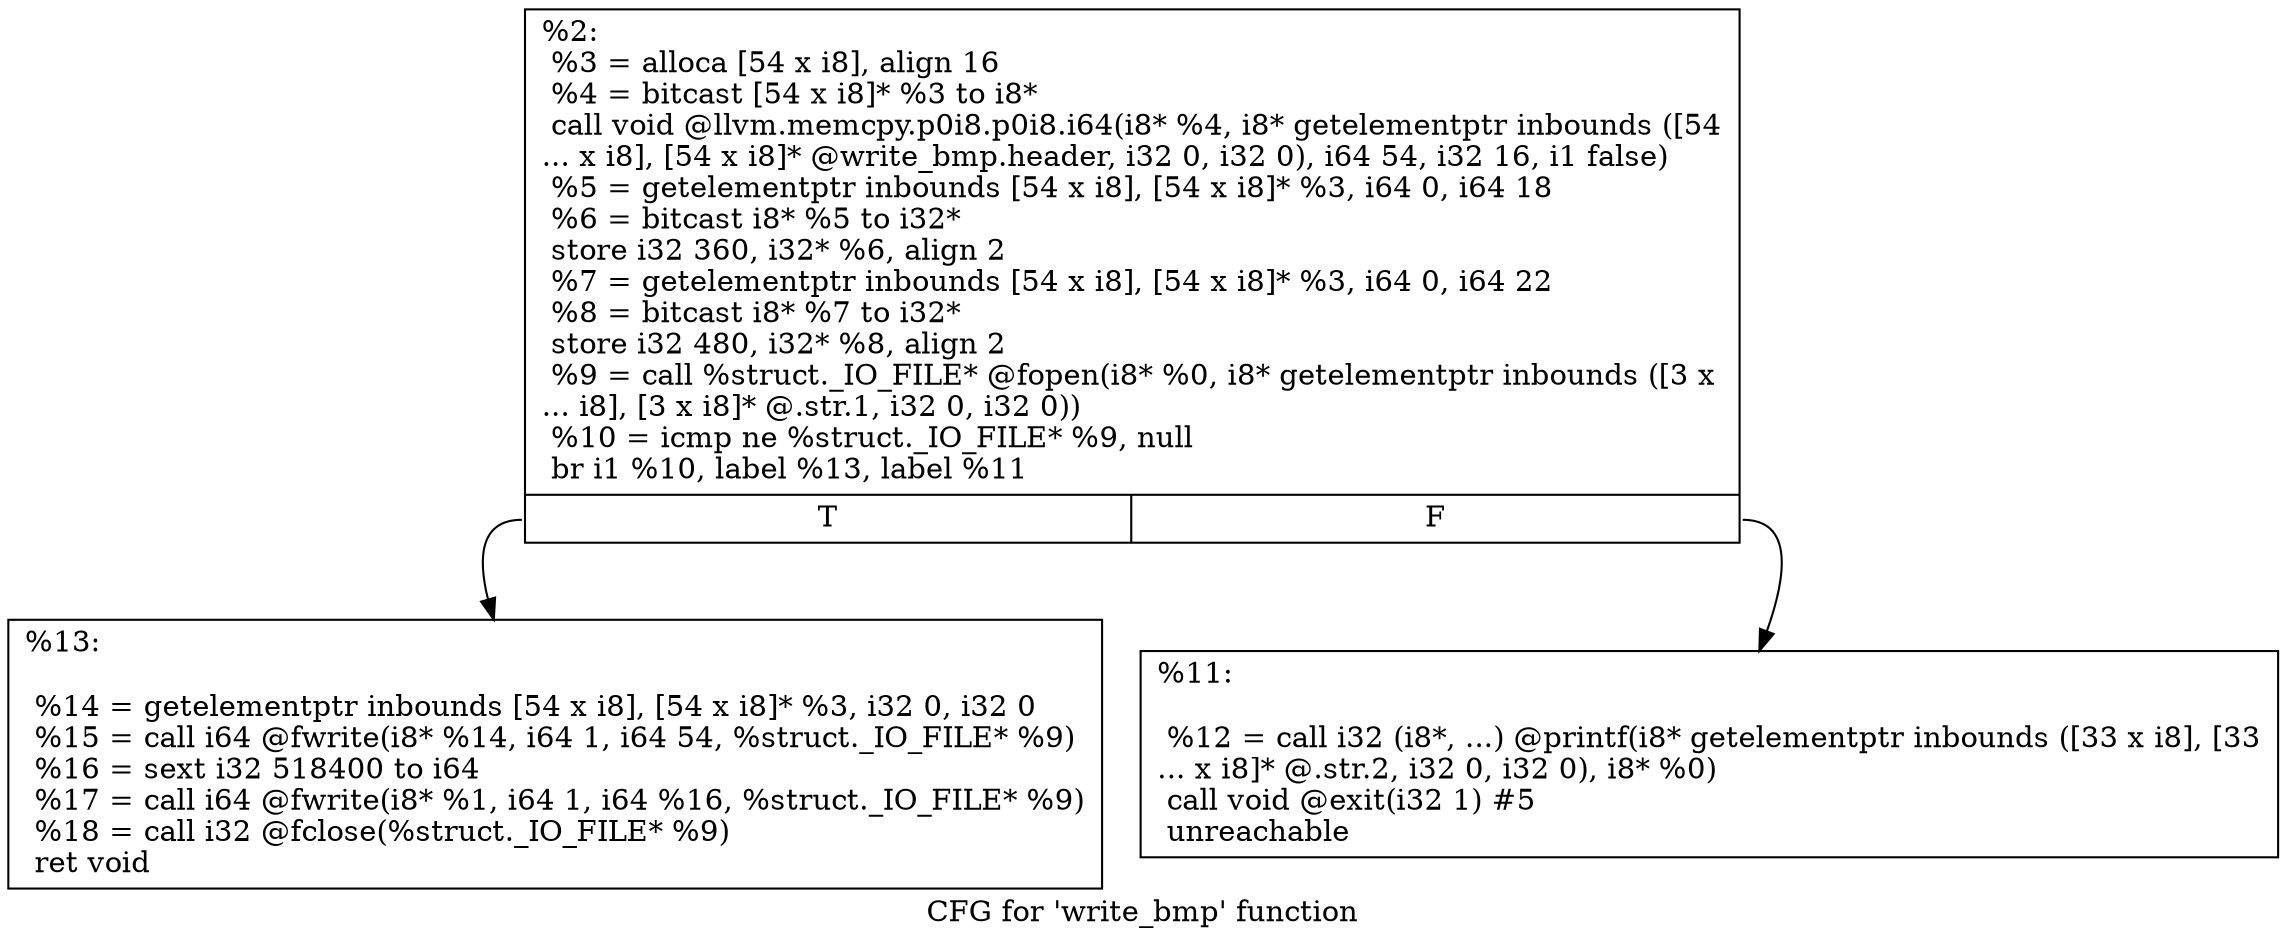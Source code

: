 digraph "CFG for 'write_bmp' function" {
	label="CFG for 'write_bmp' function";

	Node0x48d9ee0 [shape=record,label="{%2:\l  %3 = alloca [54 x i8], align 16\l  %4 = bitcast [54 x i8]* %3 to i8*\l  call void @llvm.memcpy.p0i8.p0i8.i64(i8* %4, i8* getelementptr inbounds ([54\l... x i8], [54 x i8]* @write_bmp.header, i32 0, i32 0), i64 54, i32 16, i1 false)\l  %5 = getelementptr inbounds [54 x i8], [54 x i8]* %3, i64 0, i64 18\l  %6 = bitcast i8* %5 to i32*\l  store i32 360, i32* %6, align 2\l  %7 = getelementptr inbounds [54 x i8], [54 x i8]* %3, i64 0, i64 22\l  %8 = bitcast i8* %7 to i32*\l  store i32 480, i32* %8, align 2\l  %9 = call %struct._IO_FILE* @fopen(i8* %0, i8* getelementptr inbounds ([3 x\l... i8], [3 x i8]* @.str.1, i32 0, i32 0))\l  %10 = icmp ne %struct._IO_FILE* %9, null\l  br i1 %10, label %13, label %11\l|{<s0>T|<s1>F}}"];
	Node0x48d9ee0:s0 -> Node0x48e0f90;
	Node0x48d9ee0:s1 -> Node0x48e0f40;
	Node0x48e0f40 [shape=record,label="{%11:\l\l  %12 = call i32 (i8*, ...) @printf(i8* getelementptr inbounds ([33 x i8], [33\l... x i8]* @.str.2, i32 0, i32 0), i8* %0)\l  call void @exit(i32 1) #5\l  unreachable\l}"];
	Node0x48e0f90 [shape=record,label="{%13:\l\l  %14 = getelementptr inbounds [54 x i8], [54 x i8]* %3, i32 0, i32 0\l  %15 = call i64 @fwrite(i8* %14, i64 1, i64 54, %struct._IO_FILE* %9)\l  %16 = sext i32 518400 to i64\l  %17 = call i64 @fwrite(i8* %1, i64 1, i64 %16, %struct._IO_FILE* %9)\l  %18 = call i32 @fclose(%struct._IO_FILE* %9)\l  ret void\l}"];
}
